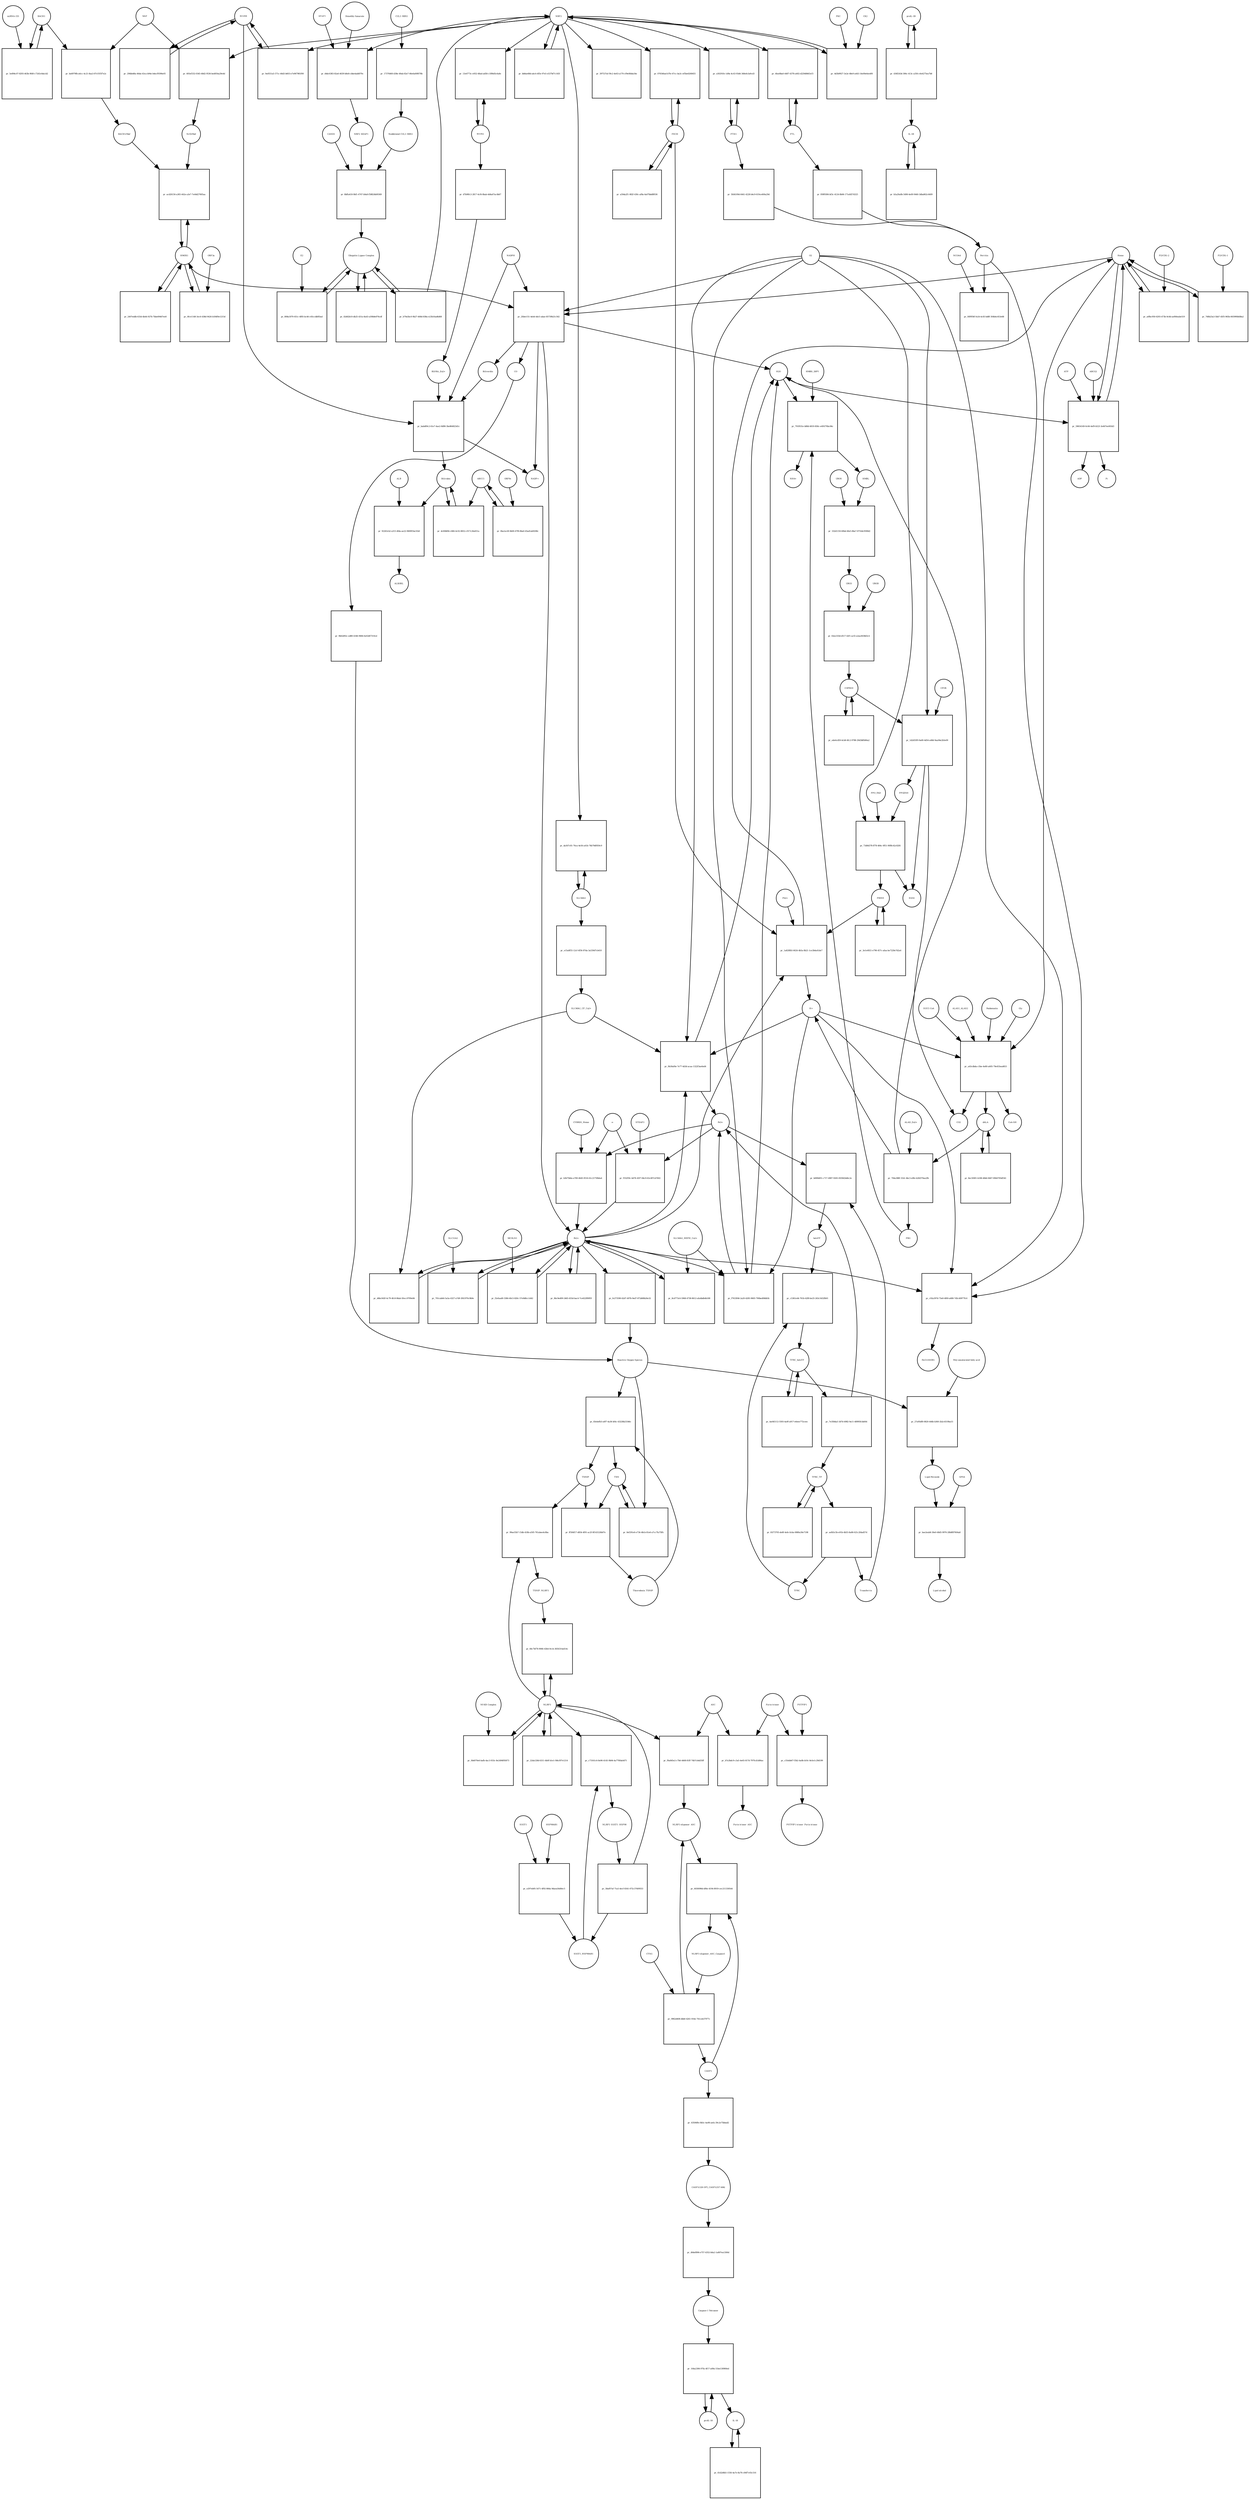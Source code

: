 strict digraph  {
Heme [annotation="urn_miriam_obo.chebi_CHEBI%3A30413", bipartite=0, cls="simple chemical", fontsize=4, label=Heme, shape=circle];
"pr_2fdee151-4eb4-4dc5-abae-85739b21c562" [annotation="", bipartite=1, cls=process, fontsize=4, label="pr_2fdee151-4eb4-4dc5-abae-85739b21c562", shape=square];
Biliverdin [annotation="urn_miriam_obo.chebi_CHEBI%3A17033", bipartite=0, cls="simple chemical", fontsize=4, label=Biliverdin, shape=circle];
HMOX1 [annotation="", bipartite=0, cls=macromolecule, fontsize=4, label=HMOX1, shape=circle];
O2 [annotation="urn_miriam_obo.chebi_CHEBI%3A15379", bipartite=0, cls="simple chemical", fontsize=4, label=O2, shape=circle];
NADPH [annotation="urn_miriam_obo.chebi_CHEBI%3A16474", bipartite=0, cls="simple chemical", fontsize=4, label=NADPH, shape=circle];
H2O [annotation="urn_miriam_obo.chebi_CHEBI%3A15377", bipartite=0, cls="simple chemical", fontsize=4, label=H2O, shape=circle];
"Fe2+" [annotation="urn_miriam_obo.chebi_CHEBI%3A29033", bipartite=0, cls="simple chemical", fontsize=4, label="Fe2+", shape=circle];
"NADP+" [annotation="urn_miriam_obo.chebi_CHEBI%3A18009", bipartite=0, cls="simple chemical", fontsize=4, label="NADP+", shape=circle];
CO [annotation="urn_miriam_obo.chebi_CHEBI%3A17245", bipartite=0, cls="simple chemical", fontsize=4, label=CO, shape=circle];
"pr_a0fbc950-6293-473b-9c8d-aef66eabe519" [annotation="", bipartite=1, cls=process, fontsize=4, label="pr_a0fbc950-6293-473b-9c8d-aef66eabe519", shape=square];
"FLVCR1-2" [annotation=urn_miriam_uniprot_Q9Y5Y0, bipartite=0, cls=macromolecule, fontsize=4, label="FLVCR1-2", shape=circle];
"pr_babd09c2-61e7-4ae2-8d98-3be864823d1c" [annotation="", bipartite=1, cls=process, fontsize=4, label="pr_babd09c2-61e7-4ae2-8d98-3be864823d1c", shape=square];
Bilirubin [annotation="urn_miriam_obo.chebi_CHEBI%3A16990", bipartite=0, cls="simple chemical", fontsize=4, label=Bilirubin, shape=circle];
BLVRB [annotation=urn_miriam_uniprot_P30043, bipartite=0, cls=macromolecule, fontsize=4, label=BLVRB, shape=circle];
"BLVRA_Zn2+" [annotation="urn_miriam_obo.chebi_CHEBI%3A29805|urn_miriam_uniprot_P53004", bipartite=0, cls=complex, fontsize=4, label="BLVRA_Zn2+", shape=circle];
"pr_dc60bf66-c666-4c02-8652-c917c26e651a" [annotation="", bipartite=1, cls=process, fontsize=4, label="pr_dc60bf66-c666-4c02-8652-c917c26e651a", shape=square];
ABCC1 [annotation="", bipartite=0, cls=macromolecule, fontsize=4, label=ABCC1, shape=circle];
"pr_92263cb2-a315-4fda-ae22-9609f1be31b0" [annotation="", bipartite=1, cls=process, fontsize=4, label="pr_92263cb2-a315-4fda-ae22-9609f1be31b0", shape=square];
ALB [annotation=urn_miriam_uniprot_P02768, bipartite=0, cls=macromolecule, fontsize=4, label=ALB, shape=circle];
"ALB/BIL" [annotation="urn_miriam_uniprot_P02768|urn_miriam_obo.chebi_CHEBI%3A16990", bipartite=0, cls=complex, fontsize=4, label="ALB/BIL", shape=circle];
NRF2 [annotation="", bipartite=0, cls=macromolecule, fontsize=4, label=NRF2, shape=circle];
"pr_605ef332-0345-48d2-9536-bed054a29e4d" [annotation="", bipartite=1, cls=process, fontsize=4, label="pr_605ef332-0345-48d2-9536-bed054a29e4d", shape=square];
MAF [annotation=urn_miriam_uniprot_O75444, bipartite=0, cls=macromolecule, fontsize=4, label=MAF, shape=circle];
"Nrf2/Maf" [annotation="", bipartite=0, cls=complex, fontsize=4, label="Nrf2/Maf", shape=circle];
"pr_ba6979fb-a6cc-4c21-8aa3-87cf1f5f7e2c" [annotation="", bipartite=1, cls=process, fontsize=4, label="pr_ba6979fb-a6cc-4c21-8aa3-87cf1f5f7e2c", shape=square];
BACH1 [annotation=urn_miriam_uniprot_O14867, bipartite=0, cls=macromolecule, fontsize=4, label=BACH1, shape=circle];
"BACH1/Maf" [annotation="", bipartite=0, cls=complex, fontsize=4, label="BACH1/Maf", shape=circle];
"pr_5e894c07-8293-463b-9fd0-c7243c6da1d2" [annotation="", bipartite=1, cls=process, fontsize=4, label="pr_5e894c07-8293-463b-9fd0-c7243c6da1d2", shape=square];
"miRNA-155" [annotation=urn_miriam_ncbigene_406947, bipartite=0, cls="nucleic acid feature", fontsize=4, label="miRNA-155", shape=circle];
"pr_acd26156-a365-442e-a3e7-7e44d27605aa" [annotation="", bipartite=1, cls=process, fontsize=4, label="pr_acd26156-a365-442e-a3e7-7e44d27605aa", shape=square];
PRIN9 [annotation="urn_miriam_obo.chebi_CHEBI%3A15430", bipartite=0, cls="simple chemical", fontsize=4, label=PRIN9, shape=circle];
"pr_1a828fb5-6624-4b5a-8b21-1ce3b4a41de7" [annotation="", bipartite=1, cls=process, fontsize=4, label="pr_1a828fb5-6624-4b5a-8b21-1ce3b4a41de7", shape=square];
FECH [annotation=urn_miriam_uniprot_P22830, bipartite=0, cls=macromolecule, fontsize=4, label=FECH, shape=circle];
"Pb2+" [annotation="urn_miriam_obo.chebi_CHEBI%3A27889", bipartite=0, cls="simple chemical", fontsize=4, label="Pb2+", shape=circle];
"H+" [annotation="urn_miriam_obo.chebi_CHEBI%3A15378", bipartite=0, cls="simple chemical", fontsize=4, label="H+", shape=circle];
"SUCC-CoA" [annotation="urn_miriam_obo.chebi_CHEBI%3A57292", bipartite=0, cls="simple chemical", fontsize=4, label="SUCC-CoA", shape=circle];
"pr_a43cdbda-c5be-4e80-a605-79e455ead653" [annotation="", bipartite=1, cls=process, fontsize=4, label="pr_a43cdbda-c5be-4e80-a605-79e455ead653", shape=square];
dALA [annotation="urn_miriam_obo.chebi_CHEBI%3A356416", bipartite=0, cls="simple chemical", fontsize=4, label=dALA, shape=circle];
ALAS1_ALAS2 [annotation="urn_miriam_uniprot_P13196|urn_miriam_uniprot_P22557", bipartite=0, cls=complex, fontsize=4, label=ALAS1_ALAS2, shape=circle];
Panhematin [annotation="urn_miriam_obo.chebi_CHEBI%3A50385", bipartite=0, cls="simple chemical", fontsize=4, label=Panhematin, shape=circle];
Gly [annotation="urn_miriam_obo.chebi_CHEBI%3A57305", bipartite=0, cls="simple chemical", fontsize=4, label=Gly, shape=circle];
"CoA-SH" [annotation="urn_miriam_obo.chebi_CHEBI%3A15346", bipartite=0, cls="simple chemical", fontsize=4, label="CoA-SH", shape=circle];
CO2 [annotation="urn_miriam_obo.chebi_CHEBI%3A16526", bipartite=0, cls="simple chemical", fontsize=4, label=CO2, shape=circle];
"pr_d4dc6383-82a6-4639-b8e8-cbbe4add070c" [annotation="", bipartite=1, cls=process, fontsize=4, label="pr_d4dc6383-82a6-4639-b8e8-cbbe4add070c", shape=square];
KEAP1 [annotation=urn_miriam_uniprot_Q14145, bipartite=0, cls=macromolecule, fontsize=4, label=KEAP1, shape=circle];
NRF2_KEAP1 [annotation="urn_miriam_uniprot_Q14145|urn_miriam_uniprot_Q16236", bipartite=0, cls=complex, fontsize=4, label=NRF2_KEAP1, shape=circle];
"Dimethly fumarate" [annotation="urn_miriam_obo.chebi_CHEBI%3A76004", bipartite=0, cls="simple chemical", fontsize=4, label="Dimethly fumarate", shape=circle];
"Ubiquitin Ligase Complex" [annotation="urn_miriam_uniprot_Q14145|urn_miriam_uniprot_Q15843|urn_miriam_uniprot_Q13618|urn_miriam_uniprot_P62877|urn_miriam_uniprot_Q16236|urn_miriam_uniprot_P0CG48|urn_miriam_pubmed_19940261|urn_miriam_interpro_IPR000608", bipartite=0, cls=complex, fontsize=4, label="Ubiquitin Ligase Complex", shape=circle];
"pr_02d62b10-db25-431a-8a43-a59b8e876cdf" [annotation="", bipartite=1, cls=process, fontsize=4, label="pr_02d62b10-db25-431a-8a43-a59b8e876cdf", shape=square];
"pr_704a388f-31b1-4bc3-a9fe-b2fd370aa2fb" [annotation="", bipartite=1, cls=process, fontsize=4, label="pr_704a388f-31b1-4bc3-a9fe-b2fd370aa2fb", shape=square];
PBG [annotation="urn_miriam_obo.chebi_CHEBI%3A58126", bipartite=0, cls="simple chemical", fontsize=4, label=PBG, shape=circle];
"ALAD_Zn2+" [annotation="urn_miriam_uniprot_P13716|urn_miriam_obo.chebi_CHEBI%3A29105", bipartite=0, cls=complex, fontsize=4, label="ALAD_Zn2+", shape=circle];
"pr_791f031e-b88d-4819-858c-e491f76bc84c" [annotation="", bipartite=1, cls=process, fontsize=4, label="pr_791f031e-b88d-4819-858c-e491f76bc84c", shape=square];
HMBL [annotation="urn_miriam_obo.chebi_CHEBI%3A57845", bipartite=0, cls="simple chemical", fontsize=4, label=HMBL, shape=circle];
HMBS_DIPY [annotation="urn_miriam_obo.chebi_CHEBI%3A36319|urn_miriam_uniprot_P08397", bipartite=0, cls=complex, fontsize=4, label=HMBS_DIPY, shape=circle];
"NH4+" [annotation="urn_miriam_obo.chebi_CHEBI%3A28938", bipartite=0, cls="simple chemical", fontsize=4, label="NH4+", shape=circle];
"pr_332d1150-60bd-40e5-8ba7-8716dc95f8d2" [annotation="", bipartite=1, cls=process, fontsize=4, label="pr_332d1150-60bd-40e5-8ba7-8716dc95f8d2", shape=square];
URO3 [annotation="urn_miriam_obo.chebi_CHEBI%3A15437", bipartite=0, cls="simple chemical", fontsize=4, label=URO3, shape=circle];
UROS [annotation=urn_miriam_uniprot_P10746, bipartite=0, cls=macromolecule, fontsize=4, label=UROS, shape=circle];
"pr_02ee333d-d517-42f1-acf2-a2aa3638d3c4" [annotation="", bipartite=1, cls=process, fontsize=4, label="pr_02ee333d-d517-42f1-acf2-a2aa3638d3c4", shape=square];
COPRO3 [annotation="urn_miriam_obo.chebi_CHEBI%3A15439", bipartite=0, cls="simple chemical", fontsize=4, label=COPRO3, shape=circle];
UROD [annotation=urn_miriam_uniprot_P06132, bipartite=0, cls=macromolecule, fontsize=4, label=UROD, shape=circle];
"pr_1d2d55f9-9a69-4d54-a48d-9aa94e2b5e09" [annotation="", bipartite=1, cls=process, fontsize=4, label="pr_1d2d55f9-9a69-4d54-a48d-9aa94e2b5e09", shape=square];
PPGEN9 [annotation="urn_miriam_obo.chebi_CHEBI%3A15435", bipartite=0, cls="simple chemical", fontsize=4, label=PPGEN9, shape=circle];
CPOX [annotation=urn_miriam_uniprot_P36551, bipartite=0, cls=macromolecule, fontsize=4, label=CPOX, shape=circle];
H2O2 [annotation="urn_miriam_obo.chebi_CHEBI%3A16240", bipartite=0, cls="simple chemical", fontsize=4, label=H2O2, shape=circle];
"pr_73d9d378-ff78-484c-9f51-90f8c42c8281" [annotation="", bipartite=1, cls=process, fontsize=4, label="pr_73d9d378-ff78-484c-9f51-90f8c42c8281", shape=square];
PPO_FAD [annotation="urn_miriam_obo.chebi_CHEBI%3A16238|urn_miriam_uniprot_P50336", bipartite=0, cls=complex, fontsize=4, label=PPO_FAD, shape=circle];
"pr_bb8ae68d-abc4-4f5e-97e5-e537bf7c145f" [annotation="", bipartite=1, cls=process, fontsize=4, label="pr_bb8ae68d-abc4-4f5e-97e5-e537bf7c145f", shape=square];
"pr_8ec5f491-b188-46b6-8467-8944705df341" [annotation="", bipartite=1, cls="uncertain process", fontsize=4, label="pr_8ec5f491-b188-46b6-8467-8944705df341", shape=square];
"pr_ede4cd59-4cb8-4fc2-9788-29d3bffd66a2" [annotation="", bipartite=1, cls="uncertain process", fontsize=4, label="pr_ede4cd59-4cb8-4fc2-9788-29d3bffd66a2", shape=square];
"pr_3e1e4921-e796-457c-afaa-be7228e7d2a4" [annotation="", bipartite=1, cls="uncertain process", fontsize=4, label="pr_3e1e4921-e796-457c-afaa-be7228e7d2a4", shape=square];
"Poly-unsaturated fatty acid" [annotation="urn_miriam_obo.chebi_CHEBI%3A26208", bipartite=0, cls="simple chemical", fontsize=4, label="Poly-unsaturated fatty acid", shape=circle];
"pr_27a95df8-0820-446b-b360-2b2c4519ba15" [annotation="", bipartite=1, cls=process, fontsize=4, label="pr_27a95df8-0820-446b-b360-2b2c4519ba15", shape=square];
"Lipid Peroxide" [annotation="urn_miriam_obo.chebi_CHEBI%3A61051", bipartite=0, cls="simple chemical", fontsize=4, label="Lipid Peroxide", shape=circle];
"Reactive Oxygen Species" [annotation="urn_miriam_obo.chebi_CHEBI%3A26523", bipartite=0, cls="simple chemical", fontsize=4, label="Reactive Oxygen Species", shape=circle];
"pr_c92a397d-73e8-4f69-a680-7d5c40977fc6" [annotation="", bipartite=1, cls=process, fontsize=4, label="pr_c92a397d-73e8-4f69-a680-7d5c40977fc6", shape=square];
"Fe(3+)O(OH)" [annotation="urn_miriam_obo.chebi_CHEBI%3A78619", bipartite=0, cls="simple chemical", fontsize=4, label="Fe(3+)O(OH)", shape=circle];
Ferritin [annotation=urn_miriam_uniprot_P02794, bipartite=0, cls=complex, fontsize=4, label=Ferritin, shape=circle];
"pr_d6bc043f-4c79-4fc8-86ab-5fecc9709e84" [annotation="", bipartite=1, cls=process, fontsize=4, label="pr_d6bc043f-4c79-4fc8-86ab-5fecc9709e84", shape=square];
"SLC40A1_CP_Cu2+" [annotation="urn_miriam_uniprot_P00450|urn_miriam_uniprot_Q9NP59|urn_miriam_obo.chebi_CHEBI%3A29036", bipartite=0, cls=complex, fontsize=4, label="SLC40A1_CP_Cu2+", shape=circle];
"pr_9b30af6e-7e77-4d3d-acaa-1322f3ae6ed4" [annotation="", bipartite=1, cls=process, fontsize=4, label="pr_9b30af6e-7e77-4d3d-acaa-1322f3ae6ed4", shape=square];
"Fe3+" [annotation="urn_miriam_obo.chebi_CHEBI%3A29034", bipartite=0, cls="simple chemical", fontsize=4, label="Fe3+", shape=circle];
SLC40A1 [annotation=urn_miriam_ncbigene_30061, bipartite=0, cls="nucleic acid feature", fontsize=4, label=SLC40A1, shape=circle];
"pr_da567c81-76ca-4e56-a41b-74b79df059c9" [annotation="", bipartite=1, cls=process, fontsize=4, label="pr_da567c81-76ca-4e56-a41b-74b79df059c9", shape=square];
FTH1 [annotation=urn_miriam_ncbigene_2495, bipartite=0, cls="nucleic acid feature", fontsize=4, label=FTH1, shape=circle];
"pr_a50291fe-1d9a-4c43-93d4-348efe3a9cd3" [annotation="", bipartite=1, cls=process, fontsize=4, label="pr_a50291fe-1d9a-4c43-93d4-348efe3a9cd3", shape=square];
FTL [annotation=urn_miriam_ncbigene_2512, bipartite=0, cls="nucleic acid feature", fontsize=4, label=FTL, shape=circle];
"pr_4fae8ba0-4487-4378-a402-d229d8463cf3" [annotation="", bipartite=1, cls=process, fontsize=4, label="pr_4fae8ba0-4487-4378-a402-d229d8463cf3", shape=square];
"pr_5fd4109d-6441-4228-b4c9-619ce400a29d" [annotation="", bipartite=1, cls=process, fontsize=4, label="pr_5fd4109d-6441-4228-b4c9-619ce400a29d", shape=square];
"pr_f09f9306-bf3c-4124-8b06-171efd57d325" [annotation="", bipartite=1, cls=process, fontsize=4, label="pr_f09f9306-bf3c-4124-8b06-171efd57d325", shape=square];
"pr_076546ad-b7fe-47cc-ba3c-ef5be6268455" [annotation="", bipartite=1, cls=process, fontsize=4, label="pr_076546ad-b7fe-47cc-ba3c-ef5be6268455", shape=square];
"pr_a59da2f1-082f-430c-af8a-6a07bbd8f036" [annotation="", bipartite=1, cls=process, fontsize=4, label="pr_a59da2f1-082f-430c-af8a-6a07bbd8f036", shape=square];
"pr_2407eddb-633d-4b44-927b-7bbe09467ee8" [annotation="", bipartite=1, cls=process, fontsize=4, label="pr_2407eddb-633d-4b44-927b-7bbe09467ee8", shape=square];
BLVRA [annotation=urn_miriam_ncbigene_644, bipartite=0, cls="nucleic acid feature", fontsize=4, label=BLVRA, shape=circle];
"pr_13e4773c-e932-48ad-ad58-c1f86d5c6a8c" [annotation="", bipartite=1, cls=process, fontsize=4, label="pr_13e4773c-e932-48ad-ad58-c1f86d5c6a8c", shape=square];
"pr_9a0551a5-571c-46d3-b603-e7e967981f00" [annotation="", bipartite=1, cls=process, fontsize=4, label="pr_9a0551a5-571c-46d3-b603-e7e967981f00", shape=square];
"pr_294bb48a-46da-43ca-b94e-b4ecf9396e05" [annotation="", bipartite=1, cls=process, fontsize=4, label="pr_294bb48a-46da-43ca-b94e-b4ecf9396e05", shape=square];
"pr_d7b90fc3-2817-4cf4-8bab-4d4a67ac4b67" [annotation="", bipartite=1, cls=process, fontsize=4, label="pr_d7b90fc3-2817-4cf4-8bab-4d4a67ac4b67", shape=square];
"pr_e15a8f55-12cf-4f56-87da-3a539d7cb410" [annotation="", bipartite=1, cls=process, fontsize=4, label="pr_e15a8f55-12cf-4f56-87da-3a539d7cb410", shape=square];
"pr_f4f9f56f-fe24-4c83-bd8f-304b4c653e68" [annotation="", bipartite=1, cls=process, fontsize=4, label="pr_f4f9f56f-fe24-4c83-bd8f-304b4c653e68", shape=square];
NCOA4 [annotation=urn_miriam_uniprot_Q13772, bipartite=0, cls=macromolecule, fontsize=4, label=NCOA4, shape=circle];
"pr_b3b75b6a-a769-40d5-9516-61c2175fb6a4" [annotation="", bipartite=1, cls=process, fontsize=4, label="pr_b3b75b6a-a769-40d5-9516-61c2175fb6a4", shape=square];
CYBRD1_Heme [annotation="urn_miriam_uniprot_Q53TN4|urn_miriam_obo.chebi_CHEBI%3A30413", bipartite=0, cls=complex, fontsize=4, label=CYBRD1_Heme, shape=circle];
"e-" [annotation="urn_miriam_obo.chebi_CHEBI%3A10545", bipartite=0, cls="simple chemical", fontsize=4, label="e-", shape=circle];
"pr_701cab64-5a5a-4327-a7d9-3f41970c9b9e" [annotation="", bipartite=1, cls=process, fontsize=4, label="pr_701cab64-5a5a-4327-a7d9-3f41970c9b9e", shape=square];
SLC11A2 [annotation=urn_miriam_uniprot_P49281, bipartite=0, cls=macromolecule, fontsize=4, label=SLC11A2, shape=circle];
"pr_bae2eab8-30e0-48d5-9976-28b8f87604a8" [annotation="", bipartite=1, cls=process, fontsize=4, label="pr_bae2eab8-30e0-48d5-9976-28b8f87604a8", shape=square];
"Lipid alcohol" [annotation="urn_miriam_obo.chebi_CHEBI%3A24026", bipartite=0, cls="simple chemical", fontsize=4, label="Lipid alcohol", shape=circle];
GPX4 [annotation=urn_miriam_uniprot_P36969, bipartite=0, cls=macromolecule, fontsize=4, label=GPX4, shape=circle];
"pr_0fce1148-3ec6-438d-9426-b184f0e1215d" [annotation="", bipartite=1, cls=process, fontsize=4, label="pr_0fce1148-3ec6-438d-9426-b184f0e1215d", shape=square];
ORF3a [annotation="urn_miriam_uniprot_P0DTC3|urn_miriam_taxonomy_2697049", bipartite=0, cls=macromolecule, fontsize=4, label=ORF3a, shape=circle];
"pr_fe273590-62d7-497b-9ed7-872d68b26e32" [annotation="", bipartite=1, cls=process, fontsize=4, label="pr_fe273590-62d7-497b-9ed7-872d68b26e32", shape=square];
"pr_0ba1ec6f-6b00-47f8-8ba0-45ad1ab9208c" [annotation="", bipartite=1, cls=process, fontsize=4, label="pr_0ba1ec6f-6b00-47f8-8ba0-45ad1ab9208c", shape=square];
ORF9c [annotation=urn_miriam_taxonomy_2697049, bipartite=0, cls=macromolecule, fontsize=4, label=ORF9c, shape=circle];
CUL3_RBX1 [annotation="urn_miriam_uniprot_Q13618|urn_miriam_uniprot_P62877", bipartite=0, cls=complex, fontsize=4, label=CUL3_RBX1, shape=circle];
"pr_17376460-d38e-49ab-82e7-66e6a00f678b" [annotation="", bipartite=1, cls=process, fontsize=4, label="pr_17376460-d38e-49ab-82e7-66e6a00f678b", shape=square];
"Neddylated CUL3_RBX1" [annotation="urn_miriam_uniprot_Q15843|urn_miriam_uniprot_Q13618|urn_miriam_uniprot_P62877", bipartite=0, cls=complex, fontsize=4, label="Neddylated CUL3_RBX1", shape=circle];
"pr_397537af-f9c2-4e63-a170-cf9e0fdda54e" [annotation="", bipartite=1, cls=process, fontsize=4, label="pr_397537af-f9c2-4e63-a170-cf9e0fdda54e", shape=square];
"pr_8bffa418-9bf1-4747-b9a8-f58824b09369" [annotation="", bipartite=1, cls=process, fontsize=4, label="pr_8bffa418-9bf1-4747-b9a8-f58824b09369", shape=square];
CAND1 [annotation=urn_miriam_uniprot_Q86VP6, bipartite=0, cls=macromolecule, fontsize=4, label=CAND1, shape=circle];
E2 [annotation=urn_miriam_interpro_IPR000608, bipartite=0, cls=macromolecule, fontsize=4, label=E2, shape=circle];
"pr_808a1870-651c-4f85-bc46-c65ccdbf83ad" [annotation="", bipartite=1, cls=process, fontsize=4, label="pr_808a1870-651c-4f85-bc46-c65ccdbf83ad", shape=square];
"pr_4d3b9927-3e2e-48e9-a443-14e00e6ee4f6" [annotation="", bipartite=1, cls=process, fontsize=4, label="pr_4d3b9927-3e2e-48e9-a443-14e00e6ee4f6", shape=square];
PKC [annotation="urn_miriam_pubmed_12198130|urn_miriam_interpro_IPR012233", bipartite=0, cls=macromolecule, fontsize=4, label=PKC, shape=circle];
CK2 [annotation="", bipartite=0, cls=macromolecule, fontsize=4, label=CK2, shape=circle];
"pr_748b23a3-5bb7-45f5-965b-065990bfd8a2" [annotation="", bipartite=1, cls=process, fontsize=4, label="pr_748b23a3-5bb7-45f5-965b-065990bfd8a2", shape=square];
"FLVCR1-1" [annotation=urn_miriam_uniprot_Q9Y5Y0, bipartite=0, cls=macromolecule, fontsize=4, label="FLVCR1-1", shape=circle];
"pr_59654149-0c66-4ef9-b523-3e467ee003d3" [annotation="", bipartite=1, cls=process, fontsize=4, label="pr_59654149-0c66-4ef9-b523-3e467ee003d3", shape=square];
ABCG2 [annotation=urn_miriam_uniprot_Q9UNQ0, bipartite=0, cls="macromolecule multimer", fontsize=4, label=ABCG2, shape=circle];
ATP [annotation="urn_miriam_obo.chebi_CHEBI%3A30616", bipartite=0, cls="simple chemical", fontsize=4, label=ATP, shape=circle];
Pi [annotation="urn_miriam_obo.chebi_CHEBI%3A18367", bipartite=0, cls="simple chemical", fontsize=4, label=Pi, shape=circle];
ADP [annotation="urn_miriam_obo.chebi_CHEBI%3A456216", bipartite=0, cls="simple chemical", fontsize=4, label=ADP, shape=circle];
"pr_8cd773c6-5968-4738-8612-afa4bdb4b188" [annotation="", bipartite=1, cls=process, fontsize=4, label="pr_8cd773c6-5968-4738-8612-afa4bdb4b188", shape=square];
"SLC40A1_HEPH_Cu2+" [annotation="urn_miriam_uniprot_Q9BQS7|urn_miriam_uniprot_Q9NP59|urn_miriam_obo.chebi_CHEBI%3A28694", bipartite=0, cls=complex, fontsize=4, label="SLC40A1_HEPH_Cu2+", shape=circle];
"pr_f7633f46-2a20-4285-9605-790bed08db5b" [annotation="", bipartite=1, cls=process, fontsize=4, label="pr_f7633f46-2a20-4285-9605-790bed08db5b", shape=square];
"pr_b690bf01-c717-4987-9265-f45942b46c2e" [annotation="", bipartite=1, cls=process, fontsize=4, label="pr_b690bf01-c717-4987-9265-f45942b46c2e", shape=square];
Transferrin [annotation=urn_miriam_uniprot_P02787, bipartite=0, cls=macromolecule, fontsize=4, label=Transferrin, shape=circle];
holoTF [annotation="urn_miriam_uniprot_P02787|urn_miriam_obo.chebi_CHEBI%3A29034", bipartite=0, cls=complex, fontsize=4, label=holoTF, shape=circle];
TFRC [annotation=urn_miriam_uniprot_P02786, bipartite=0, cls="macromolecule multimer", fontsize=4, label=TFRC, shape=circle];
"pr_c5361e44-761b-42f8-be25-263c5432fb01" [annotation="", bipartite=1, cls=process, fontsize=4, label="pr_c5361e44-761b-42f8-be25-263c5432fb01", shape=square];
TFRC_holoTF [annotation="urn_miriam_uniprot_P02787|urn_miriam_obo.chebi_CHEBI%3A29034|urn_miriam_uniprot_P02786", bipartite=0, cls=complex, fontsize=4, label=TFRC_holoTF, shape=circle];
"pr_4a045112-5593-4a9f-a917-e6eee772ceec" [annotation="", bipartite=1, cls=process, fontsize=4, label="pr_4a045112-5593-4a9f-a917-e6eee772ceec", shape=square];
"pr_7e358da3-3d7d-4982-9a11-48995fcbbf44" [annotation="", bipartite=1, cls=process, fontsize=4, label="pr_7e358da3-3d7d-4982-9a11-48995fcbbf44", shape=square];
TFRC_TF [annotation="urn_miriam_uniprot_P02787|urn_miriam_uniprot_P02786", bipartite=0, cls=complex, fontsize=4, label=TFRC_TF, shape=circle];
"pr_f552f5fc-b676-45f7-84c9-63c497cb7602" [annotation="", bipartite=1, cls=process, fontsize=4, label="pr_f552f5fc-b676-45f7-84c9-63c497cb7602", shape=square];
STEAP3 [annotation=urn_miriam_uniprot_Q658P3, bipartite=0, cls=macromolecule, fontsize=4, label=STEAP3, shape=circle];
"pr_f2efaad0-3384-40c5-820c-57e9d8cc1d42" [annotation="", bipartite=1, cls=process, fontsize=4, label="pr_f2efaad0-3384-40c5-820c-57e9d8cc1d42", shape=square];
MCOLN1 [annotation=urn_miriam_uniprot_Q9GZU1, bipartite=0, cls=macromolecule, fontsize=4, label=MCOLN1, shape=circle];
"pr_8bc9ed09-2465-455d-bac4-7ce622f89f5f" [annotation="", bipartite=1, cls=process, fontsize=4, label="pr_8bc9ed09-2465-455d-bac4-7ce622f89f5f", shape=square];
"pr_81f73705-de8f-4efe-b1da-0880a30e7198" [annotation="", bipartite=1, cls=process, fontsize=4, label="pr_81f73705-de8f-4efe-b1da-0880a30e7198", shape=square];
"pr_aefb5c5b-e91b-4b55-8a86-621c2fdad57d" [annotation="", bipartite=1, cls=process, fontsize=4, label="pr_aefb5c5b-e91b-4b55-8a86-621c2fdad57d", shape=square];
"pr_b79a5bc0-9b27-468d-838a-e23b16ad6d68" [annotation="", bipartite=1, cls=process, fontsize=4, label="pr_b79a5bc0-9b27-468d-838a-e23b16ad6d68", shape=square];
Thioredoxin_TXNIP [annotation="urn_miriam_uniprot_P10599|urn_miriam_uniprot_Q9H3M7", bipartite=0, cls=complex, fontsize=4, label=Thioredoxin_TXNIP, shape=circle];
"pr_83ebefb3-a0f7-4a36-bf4c-43228b23346c" [annotation="", bipartite=1, cls=process, fontsize=4, label="pr_83ebefb3-a0f7-4a36-bf4c-43228b23346c", shape=square];
TXNIP [annotation=urn_miriam_uniprot_Q9H3M7, bipartite=0, cls=macromolecule, fontsize=4, label=TXNIP, shape=circle];
TXN [annotation=urn_miriam_uniprot_P10599, bipartite=0, cls=macromolecule, fontsize=4, label=TXN, shape=circle];
NLRP3 [annotation=urn_miriam_uniprot_Q96P20, bipartite=0, cls=macromolecule, fontsize=4, label=NLRP3, shape=circle];
"pr_0b4070e6-bafb-4ac3-933c-8e2494f05873" [annotation="", bipartite=1, cls=process, fontsize=4, label="pr_0b4070e6-bafb-4ac3-933c-8e2494f05873", shape=square];
"Nf-KB Complex" [annotation="urn_miriam_uniprot_P19838|urn_miriam_uniprot_Q04206|urn_miriam_uniprot_Q00653", bipartite=0, cls=complex, fontsize=4, label="Nf-KB Complex", shape=circle];
"pr_22da128d-6311-4b0f-b1e1-f46cf07e1214" [annotation="", bipartite=1, cls=process, fontsize=4, label="pr_22da128d-6311-4b0f-b1e1-f46cf07e1214", shape=square];
"pr_8ef291e6-e734-48cb-81e6-a7cc7fa75ffc" [annotation="", bipartite=1, cls=process, fontsize=4, label="pr_8ef291e6-e734-48cb-81e6-a7cc7fa75ffc", shape=square];
"pr_ff584f17-d854-4f91-ac2f-8f143126b07e" [annotation="", bipartite=1, cls=process, fontsize=4, label="pr_ff584f17-d854-4f91-ac2f-8f143126b07e", shape=square];
HSP90AB1 [annotation=urn_miriam_uniprot_P08238, bipartite=0, cls=macromolecule, fontsize=4, label=HSP90AB1, shape=circle];
"pr_e297eb95-5471-4f92-866a-9daea56d0ec5" [annotation="", bipartite=1, cls=process, fontsize=4, label="pr_e297eb95-5471-4f92-866a-9daea56d0ec5", shape=square];
SUGT1 [annotation=urn_miriam_uniprot_Q9Y2Z0, bipartite=0, cls=macromolecule, fontsize=4, label=SUGT1, shape=circle];
SUGT1_HSP90AB1 [annotation="urn_miriam_uniprot_P08238|urn_miriam_uniprot_Q9Y2Z0", bipartite=0, cls=complex, fontsize=4, label=SUGT1_HSP90AB1, shape=circle];
"pr_c73161c6-8e96-4145-9b94-4a770fda0d71" [annotation="", bipartite=1, cls=process, fontsize=4, label="pr_c73161c6-8e96-4145-9b94-4a770fda0d71", shape=square];
NLRP3_SUGT1_HSP90 [annotation="urn_miriam_uniprot_P08238|urn_miriam_uniprot_Q96P20|urn_miriam_uniprot_Q9Y2Z0", bipartite=0, cls=complex, fontsize=4, label=NLRP3_SUGT1_HSP90, shape=circle];
"pr_99ae55b7-15db-418b-a505-761abee4c8ba" [annotation="", bipartite=1, cls=process, fontsize=4, label="pr_99ae55b7-15db-418b-a505-761abee4c8ba", shape=square];
TXNIP_NLRP3 [annotation="urn_miriam_uniprot_Q9H3M7|urn_miriam_uniprot_Q96P20", bipartite=0, cls=complex, fontsize=4, label=TXNIP_NLRP3, shape=circle];
"pr_f9a845e2-c7b6-4468-81ff-74b7cb4d35ff" [annotation="", bipartite=1, cls=process, fontsize=4, label="pr_f9a845e2-c7b6-4468-81ff-74b7cb4d35ff", shape=square];
ASC [annotation=urn_miriam_uniprot_Q9ULZ3, bipartite=0, cls=macromolecule, fontsize=4, label=ASC, shape=circle];
"NLRP3 oligomer_ASC" [annotation="urn_miriam_uniprot_Q9ULZ3|urn_miriam_obo.chebi_CHEBI%3A36080", bipartite=0, cls=complex, fontsize=4, label="NLRP3 oligomer_ASC", shape=circle];
"pr_6030096d-df6e-4194-8919-cec211330544" [annotation="", bipartite=1, cls=process, fontsize=4, label="pr_6030096d-df6e-4194-8919-cec211330544", shape=square];
CASP1 [annotation=urn_miriam_uniprot_P29466, bipartite=0, cls=macromolecule, fontsize=4, label=CASP1, shape=circle];
"NLRP3 oligomer_ASC_Caspase1" [annotation="urn_miriam_uniprot_P29466|urn_miriam_uniprot_Q9ULZ3", bipartite=0, cls=complex, fontsize=4, label="NLRP3 oligomer_ASC_Caspase1", shape=circle];
"pr_b7a3bdc9-c3a5-4e65-817d-797fcd1d06ac" [annotation="", bipartite=1, cls=process, fontsize=4, label="pr_b7a3bdc9-c3a5-4e65-817d-797fcd1d06ac", shape=square];
"Pyrin trimer" [annotation=urn_miriam_uniprot_O15553, bipartite=0, cls=complex, fontsize=4, label="Pyrin trimer", shape=circle];
"Pyrin trimer_ASC" [annotation="urn_miriam_uniprot_O15553|urn_miriam_uniprot_Q9ULZ3", bipartite=0, cls=complex, fontsize=4, label="Pyrin trimer_ASC", shape=circle];
"pr_c55ebb67-f3b2-4a0b-b10c-8e5e1c29d199" [annotation="", bipartite=1, cls=process, fontsize=4, label="pr_c55ebb67-f3b2-4a0b-b10c-8e5e1c29d199", shape=square];
PSTPIP1 [annotation=urn_miriam_uniprot_O43586, bipartite=0, cls="macromolecule multimer", fontsize=4, label=PSTPIP1, shape=circle];
"PSTPIP1 trimer_Pyrin trimer" [annotation="urn_miriam_uniprot_O15553|urn_miriam_uniprot_O43586", bipartite=0, cls=complex, fontsize=4, label="PSTPIP1 trimer_Pyrin trimer", shape=circle];
"pr_9962d408-dbb0-4261-916e-741ceb37977c" [annotation="", bipartite=1, cls=process, fontsize=4, label="pr_9962d408-dbb0-4261-916e-741ceb37977c", shape=square];
CTSG [annotation=urn_miriam_uniprot_P08311, bipartite=0, cls=macromolecule, fontsize=4, label=CTSG, shape=circle];
"pr_63506ffe-8b5c-4a98-aefa-39c2e75bbad2" [annotation="", bipartite=1, cls=process, fontsize=4, label="pr_63506ffe-8b5c-4a98-aefa-39c2e75bbad2", shape=square];
"CASP1(120-197)_CASP1(317-404)" [annotation=urn_miriam_uniprot_P29466, bipartite=0, cls=complex, fontsize=4, label="CASP1(120-197)_CASP1(317-404)", shape=circle];
"pr_49def896-e757-4352-b0a2-1a807ea1300d" [annotation="", bipartite=1, cls=process, fontsize=4, label="pr_49def896-e757-4352-b0a2-1a807ea1300d", shape=square];
"Caspase-1 Tetramer" [annotation=urn_miriam_uniprot_P29466, bipartite=0, cls="complex multimer", fontsize=4, label="Caspase-1 Tetramer", shape=circle];
"proIL-1B" [annotation=urn_miriam_uniprot_P01584, bipartite=0, cls=macromolecule, fontsize=4, label="proIL-1B", shape=circle];
"pr_436f243d-306c-413c-a356-c6e4275ea7b8" [annotation="", bipartite=1, cls=process, fontsize=4, label="pr_436f243d-306c-413c-a356-c6e4275ea7b8", shape=square];
"IL-1B" [annotation=urn_miriam_uniprot_P01584, bipartite=0, cls=macromolecule, fontsize=4, label="IL-1B", shape=circle];
"pr_b5a20a8b-5498-4e69-9440-3dba862c4409" [annotation="", bipartite=1, cls="omitted process", fontsize=4, label="pr_b5a20a8b-5498-4e69-9440-3dba862c4409", shape=square];
"pr_66c7bf78-9066-43b4-9ccb-3656314a614c" [annotation="", bipartite=1, cls=process, fontsize=4, label="pr_66c7bf78-9066-43b4-9ccb-3656314a614c", shape=square];
"proIL-18" [annotation=urn_miriam_uniprot_Q14116, bipartite=0, cls=macromolecule, fontsize=4, label="proIL-18", shape=circle];
"pr_164a2306-97fa-4f17-a09a-51be130900ed" [annotation="", bipartite=1, cls=process, fontsize=4, label="pr_164a2306-97fa-4f17-a09a-51be130900ed", shape=square];
"IL-18" [annotation=urn_miriam_uniprot_Q14116, bipartite=0, cls=macromolecule, fontsize=4, label="IL-18", shape=circle];
"pr_61d2d4b5-1556-4a7e-8a76-c84f7c65c516" [annotation="", bipartite=1, cls="omitted process", fontsize=4, label="pr_61d2d4b5-1556-4a7e-8a76-c84f7c65c516", shape=square];
"pr_9b62d92c-ed80-4346-9684-6ef2d67310cd" [annotation="", bipartite=1, cls=process, fontsize=4, label="pr_9b62d92c-ed80-4346-9684-6ef2d67310cd", shape=square];
"pr_58af07af-71a5-4ecf-8341-072c37409553" [annotation="", bipartite=1, cls=process, fontsize=4, label="pr_58af07af-71a5-4ecf-8341-072c37409553", shape=square];
Heme -> "pr_2fdee151-4eb4-4dc5-abae-85739b21c562"  [annotation="", interaction_type=consumption];
Heme -> "pr_a0fbc950-6293-473b-9c8d-aef66eabe519"  [annotation="", interaction_type=consumption];
Heme -> "pr_a43cdbda-c5be-4e80-a605-79e455ead653"  [annotation=urn_miriam_pubmed_25446301, interaction_type=inhibition];
Heme -> "pr_748b23a3-5bb7-45f5-965b-065990bfd8a2"  [annotation="", interaction_type=consumption];
Heme -> "pr_59654149-0c66-4ef9-b523-3e467ee003d3"  [annotation="", interaction_type=consumption];
"pr_2fdee151-4eb4-4dc5-abae-85739b21c562" -> Biliverdin  [annotation="", interaction_type=production];
"pr_2fdee151-4eb4-4dc5-abae-85739b21c562" -> H2O  [annotation="", interaction_type=production];
"pr_2fdee151-4eb4-4dc5-abae-85739b21c562" -> "Fe2+"  [annotation="", interaction_type=production];
"pr_2fdee151-4eb4-4dc5-abae-85739b21c562" -> "NADP+"  [annotation="", interaction_type=production];
"pr_2fdee151-4eb4-4dc5-abae-85739b21c562" -> CO  [annotation="", interaction_type=production];
Biliverdin -> "pr_babd09c2-61e7-4ae2-8d98-3be864823d1c"  [annotation="", interaction_type=consumption];
HMOX1 -> "pr_2fdee151-4eb4-4dc5-abae-85739b21c562"  [annotation="", interaction_type=catalysis];
HMOX1 -> "pr_acd26156-a365-442e-a3e7-7e44d27605aa"  [annotation="", interaction_type=consumption];
HMOX1 -> "pr_2407eddb-633d-4b44-927b-7bbe09467ee8"  [annotation="", interaction_type=consumption];
HMOX1 -> "pr_0fce1148-3ec6-438d-9426-b184f0e1215d"  [annotation="", interaction_type=consumption];
O2 -> "pr_2fdee151-4eb4-4dc5-abae-85739b21c562"  [annotation="", interaction_type=consumption];
O2 -> "pr_1d2d55f9-9a69-4d54-a48d-9aa94e2b5e09"  [annotation="", interaction_type=consumption];
O2 -> "pr_73d9d378-ff78-484c-9f51-90f8c42c8281"  [annotation="", interaction_type=consumption];
O2 -> "pr_c92a397d-73e8-4f69-a680-7d5c40977fc6"  [annotation="", interaction_type=consumption];
O2 -> "pr_9b30af6e-7e77-4d3d-acaa-1322f3ae6ed4"  [annotation="", interaction_type=consumption];
O2 -> "pr_f7633f46-2a20-4285-9605-790bed08db5b"  [annotation="", interaction_type=consumption];
NADPH -> "pr_2fdee151-4eb4-4dc5-abae-85739b21c562"  [annotation="", interaction_type=consumption];
NADPH -> "pr_babd09c2-61e7-4ae2-8d98-3be864823d1c"  [annotation="", interaction_type=consumption];
H2O -> "pr_791f031e-b88d-4819-858c-e491f76bc84c"  [annotation="", interaction_type=consumption];
H2O -> "pr_59654149-0c66-4ef9-b523-3e467ee003d3"  [annotation="", interaction_type=consumption];
"Fe2+" -> "pr_1a828fb5-6624-4b5a-8b21-1ce3b4a41de7"  [annotation="", interaction_type=consumption];
"Fe2+" -> "pr_c92a397d-73e8-4f69-a680-7d5c40977fc6"  [annotation="", interaction_type=consumption];
"Fe2+" -> "pr_d6bc043f-4c79-4fc8-86ab-5fecc9709e84"  [annotation="", interaction_type=consumption];
"Fe2+" -> "pr_9b30af6e-7e77-4d3d-acaa-1322f3ae6ed4"  [annotation="", interaction_type=consumption];
"Fe2+" -> "pr_701cab64-5a5a-4327-a7d9-3f41970c9b9e"  [annotation="", interaction_type=consumption];
"Fe2+" -> "pr_fe273590-62d7-497b-9ed7-872d68b26e32"  [annotation="urn_miriam_pubmed_26794443|urn_miriam_pubmed_30692038", interaction_type=catalysis];
"Fe2+" -> "pr_8cd773c6-5968-4738-8612-afa4bdb4b188"  [annotation="", interaction_type=consumption];
"Fe2+" -> "pr_f7633f46-2a20-4285-9605-790bed08db5b"  [annotation="", interaction_type=consumption];
"Fe2+" -> "pr_f2efaad0-3384-40c5-820c-57e9d8cc1d42"  [annotation="", interaction_type=consumption];
"Fe2+" -> "pr_8bc9ed09-2465-455d-bac4-7ce622f89f5f"  [annotation="", interaction_type=consumption];
CO -> "pr_9b62d92c-ed80-4346-9684-6ef2d67310cd"  [annotation="urn_miriam_pubmed_28356568|urn_miriam_pubmed_25770182", interaction_type=inhibition];
"pr_a0fbc950-6293-473b-9c8d-aef66eabe519" -> Heme  [annotation="", interaction_type=production];
"FLVCR1-2" -> "pr_a0fbc950-6293-473b-9c8d-aef66eabe519"  [annotation="", interaction_type=catalysis];
"pr_babd09c2-61e7-4ae2-8d98-3be864823d1c" -> Bilirubin  [annotation="", interaction_type=production];
"pr_babd09c2-61e7-4ae2-8d98-3be864823d1c" -> "NADP+"  [annotation="", interaction_type=production];
Bilirubin -> "pr_dc60bf66-c666-4c02-8652-c917c26e651a"  [annotation="", interaction_type=consumption];
Bilirubin -> "pr_92263cb2-a315-4fda-ae22-9609f1be31b0"  [annotation="", interaction_type=consumption];
BLVRB -> "pr_babd09c2-61e7-4ae2-8d98-3be864823d1c"  [annotation="", interaction_type=catalysis];
BLVRB -> "pr_9a0551a5-571c-46d3-b603-e7e967981f00"  [annotation="", interaction_type=consumption];
BLVRB -> "pr_294bb48a-46da-43ca-b94e-b4ecf9396e05"  [annotation="", interaction_type=consumption];
"BLVRA_Zn2+" -> "pr_babd09c2-61e7-4ae2-8d98-3be864823d1c"  [annotation="", interaction_type=catalysis];
"pr_dc60bf66-c666-4c02-8652-c917c26e651a" -> Bilirubin  [annotation="", interaction_type=production];
ABCC1 -> "pr_dc60bf66-c666-4c02-8652-c917c26e651a"  [annotation="", interaction_type=catalysis];
ABCC1 -> "pr_0ba1ec6f-6b00-47f8-8ba0-45ad1ab9208c"  [annotation="", interaction_type=consumption];
"pr_92263cb2-a315-4fda-ae22-9609f1be31b0" -> "ALB/BIL"  [annotation="", interaction_type=production];
ALB -> "pr_92263cb2-a315-4fda-ae22-9609f1be31b0"  [annotation="", interaction_type=consumption];
NRF2 -> "pr_605ef332-0345-48d2-9536-bed054a29e4d"  [annotation="", interaction_type=consumption];
NRF2 -> "pr_d4dc6383-82a6-4639-b8e8-cbbe4add070c"  [annotation="", interaction_type=consumption];
NRF2 -> "pr_bb8ae68d-abc4-4f5e-97e5-e537bf7c145f"  [annotation="", interaction_type=consumption];
NRF2 -> "pr_da567c81-76ca-4e56-a41b-74b79df059c9"  [annotation=urn_miriam_pubmed_30692038, interaction_type=catalysis];
NRF2 -> "pr_a50291fe-1d9a-4c43-93d4-348efe3a9cd3"  [annotation=urn_miriam_pubmed_30692038, interaction_type=catalysis];
NRF2 -> "pr_4fae8ba0-4487-4378-a402-d229d8463cf3"  [annotation=urn_miriam_pubmed_30692038, interaction_type=catalysis];
NRF2 -> "pr_076546ad-b7fe-47cc-ba3c-ef5be6268455"  [annotation="urn_miriam_pubmed_30692038|urn_miriam_pubmed_23766848", interaction_type=catalysis];
NRF2 -> "pr_13e4773c-e932-48ad-ad58-c1f86d5c6a8c"  [annotation=urn_miriam_pubmed_30692038, interaction_type=catalysis];
NRF2 -> "pr_9a0551a5-571c-46d3-b603-e7e967981f00"  [annotation=urn_miriam_pubmed_30692038, interaction_type=catalysis];
NRF2 -> "pr_397537af-f9c2-4e63-a170-cf9e0fdda54e"  [annotation="", interaction_type=consumption];
NRF2 -> "pr_4d3b9927-3e2e-48e9-a443-14e00e6ee4f6"  [annotation="", interaction_type=consumption];
"pr_605ef332-0345-48d2-9536-bed054a29e4d" -> "Nrf2/Maf"  [annotation="", interaction_type=production];
MAF -> "pr_605ef332-0345-48d2-9536-bed054a29e4d"  [annotation="", interaction_type=consumption];
MAF -> "pr_ba6979fb-a6cc-4c21-8aa3-87cf1f5f7e2c"  [annotation="", interaction_type=consumption];
"Nrf2/Maf" -> "pr_acd26156-a365-442e-a3e7-7e44d27605aa"  [annotation="urn_miriam_pubmed_10473555|urn_miriam_pubmed_31827672|urn_miriam_pubmed_30692038|urn_miriam_pubmed_29717933", interaction_type=catalysis];
"pr_ba6979fb-a6cc-4c21-8aa3-87cf1f5f7e2c" -> "BACH1/Maf"  [annotation="", interaction_type=production];
BACH1 -> "pr_ba6979fb-a6cc-4c21-8aa3-87cf1f5f7e2c"  [annotation="", interaction_type=consumption];
BACH1 -> "pr_5e894c07-8293-463b-9fd0-c7243c6da1d2"  [annotation="", interaction_type=consumption];
"BACH1/Maf" -> "pr_acd26156-a365-442e-a3e7-7e44d27605aa"  [annotation="urn_miriam_pubmed_10473555|urn_miriam_pubmed_31827672|urn_miriam_pubmed_30692038|urn_miriam_pubmed_29717933", interaction_type=inhibition];
"pr_5e894c07-8293-463b-9fd0-c7243c6da1d2" -> BACH1  [annotation="", interaction_type=production];
"miRNA-155" -> "pr_5e894c07-8293-463b-9fd0-c7243c6da1d2"  [annotation="urn_miriam_pubmed_28082120|urn_miriam_pubmed_21982894", interaction_type=inhibition];
"pr_acd26156-a365-442e-a3e7-7e44d27605aa" -> HMOX1  [annotation="", interaction_type=production];
PRIN9 -> "pr_1a828fb5-6624-4b5a-8b21-1ce3b4a41de7"  [annotation="", interaction_type=consumption];
PRIN9 -> "pr_3e1e4921-e796-457c-afaa-be7228e7d2a4"  [annotation="", interaction_type=consumption];
"pr_1a828fb5-6624-4b5a-8b21-1ce3b4a41de7" -> Heme  [annotation="", interaction_type=production];
"pr_1a828fb5-6624-4b5a-8b21-1ce3b4a41de7" -> "H+"  [annotation="", interaction_type=production];
FECH -> "pr_1a828fb5-6624-4b5a-8b21-1ce3b4a41de7"  [annotation="", interaction_type=catalysis];
FECH -> "pr_076546ad-b7fe-47cc-ba3c-ef5be6268455"  [annotation="", interaction_type=consumption];
FECH -> "pr_a59da2f1-082f-430c-af8a-6a07bbd8f036"  [annotation="", interaction_type=consumption];
"Pb2+" -> "pr_1a828fb5-6624-4b5a-8b21-1ce3b4a41de7"  [annotation="", interaction_type=inhibition];
"H+" -> "pr_a43cdbda-c5be-4e80-a605-79e455ead653"  [annotation="", interaction_type=consumption];
"H+" -> "pr_c92a397d-73e8-4f69-a680-7d5c40977fc6"  [annotation="", interaction_type=consumption];
"H+" -> "pr_9b30af6e-7e77-4d3d-acaa-1322f3ae6ed4"  [annotation="", interaction_type=consumption];
"H+" -> "pr_f7633f46-2a20-4285-9605-790bed08db5b"  [annotation="", interaction_type=consumption];
"SUCC-CoA" -> "pr_a43cdbda-c5be-4e80-a605-79e455ead653"  [annotation="", interaction_type=consumption];
"pr_a43cdbda-c5be-4e80-a605-79e455ead653" -> dALA  [annotation="", interaction_type=production];
"pr_a43cdbda-c5be-4e80-a605-79e455ead653" -> "CoA-SH"  [annotation="", interaction_type=production];
"pr_a43cdbda-c5be-4e80-a605-79e455ead653" -> CO2  [annotation="", interaction_type=production];
dALA -> "pr_704a388f-31b1-4bc3-a9fe-b2fd370aa2fb"  [annotation="", interaction_type=consumption];
dALA -> "pr_8ec5f491-b188-46b6-8467-8944705df341"  [annotation="", interaction_type=consumption];
ALAS1_ALAS2 -> "pr_a43cdbda-c5be-4e80-a605-79e455ead653"  [annotation=urn_miriam_pubmed_25446301, interaction_type=catalysis];
Panhematin -> "pr_a43cdbda-c5be-4e80-a605-79e455ead653"  [annotation=urn_miriam_pubmed_25446301, interaction_type=inhibition];
Gly -> "pr_a43cdbda-c5be-4e80-a605-79e455ead653"  [annotation="", interaction_type=consumption];
"pr_d4dc6383-82a6-4639-b8e8-cbbe4add070c" -> NRF2_KEAP1  [annotation="", interaction_type=production];
KEAP1 -> "pr_d4dc6383-82a6-4639-b8e8-cbbe4add070c"  [annotation="", interaction_type=consumption];
NRF2_KEAP1 -> "pr_8bffa418-9bf1-4747-b9a8-f58824b09369"  [annotation="", interaction_type=consumption];
"Dimethly fumarate" -> "pr_d4dc6383-82a6-4639-b8e8-cbbe4add070c"  [annotation="urn_miriam_pubmed_15282312|urn_miriam_pubmed_20486766|urn_miriam_pubmed_31692987|urn_miriam_pubmed_15572695|urn_miriam_pubmed_32132672", interaction_type=inhibition];
"Ubiquitin Ligase Complex" -> "pr_02d62b10-db25-431a-8a43-a59b8e876cdf"  [annotation="", interaction_type=consumption];
"Ubiquitin Ligase Complex" -> "pr_808a1870-651c-4f85-bc46-c65ccdbf83ad"  [annotation="", interaction_type=consumption];
"Ubiquitin Ligase Complex" -> "pr_b79a5bc0-9b27-468d-838a-e23b16ad6d68"  [annotation="", interaction_type=consumption];
"pr_02d62b10-db25-431a-8a43-a59b8e876cdf" -> "Ubiquitin Ligase Complex"  [annotation="", interaction_type=production];
"pr_704a388f-31b1-4bc3-a9fe-b2fd370aa2fb" -> PBG  [annotation="", interaction_type=production];
"pr_704a388f-31b1-4bc3-a9fe-b2fd370aa2fb" -> "H+"  [annotation="", interaction_type=production];
"pr_704a388f-31b1-4bc3-a9fe-b2fd370aa2fb" -> H2O  [annotation="", interaction_type=production];
PBG -> "pr_791f031e-b88d-4819-858c-e491f76bc84c"  [annotation="", interaction_type=consumption];
"ALAD_Zn2+" -> "pr_704a388f-31b1-4bc3-a9fe-b2fd370aa2fb"  [annotation="", interaction_type=catalysis];
"pr_791f031e-b88d-4819-858c-e491f76bc84c" -> HMBL  [annotation="", interaction_type=production];
"pr_791f031e-b88d-4819-858c-e491f76bc84c" -> "NH4+"  [annotation="", interaction_type=production];
HMBL -> "pr_332d1150-60bd-40e5-8ba7-8716dc95f8d2"  [annotation="", interaction_type=consumption];
HMBS_DIPY -> "pr_791f031e-b88d-4819-858c-e491f76bc84c"  [annotation="", interaction_type=catalysis];
"pr_332d1150-60bd-40e5-8ba7-8716dc95f8d2" -> URO3  [annotation="", interaction_type=production];
URO3 -> "pr_02ee333d-d517-42f1-acf2-a2aa3638d3c4"  [annotation="", interaction_type=consumption];
UROS -> "pr_332d1150-60bd-40e5-8ba7-8716dc95f8d2"  [annotation="", interaction_type=catalysis];
"pr_02ee333d-d517-42f1-acf2-a2aa3638d3c4" -> COPRO3  [annotation="", interaction_type=production];
COPRO3 -> "pr_1d2d55f9-9a69-4d54-a48d-9aa94e2b5e09"  [annotation="", interaction_type=consumption];
COPRO3 -> "pr_ede4cd59-4cb8-4fc2-9788-29d3bffd66a2"  [annotation="", interaction_type=consumption];
UROD -> "pr_02ee333d-d517-42f1-acf2-a2aa3638d3c4"  [annotation="", interaction_type=catalysis];
"pr_1d2d55f9-9a69-4d54-a48d-9aa94e2b5e09" -> PPGEN9  [annotation="", interaction_type=production];
"pr_1d2d55f9-9a69-4d54-a48d-9aa94e2b5e09" -> CO2  [annotation="", interaction_type=production];
"pr_1d2d55f9-9a69-4d54-a48d-9aa94e2b5e09" -> H2O2  [annotation="", interaction_type=production];
PPGEN9 -> "pr_73d9d378-ff78-484c-9f51-90f8c42c8281"  [annotation="", interaction_type=consumption];
CPOX -> "pr_1d2d55f9-9a69-4d54-a48d-9aa94e2b5e09"  [annotation="", interaction_type=catalysis];
"pr_73d9d378-ff78-484c-9f51-90f8c42c8281" -> PRIN9  [annotation="", interaction_type=production];
"pr_73d9d378-ff78-484c-9f51-90f8c42c8281" -> H2O2  [annotation="", interaction_type=production];
PPO_FAD -> "pr_73d9d378-ff78-484c-9f51-90f8c42c8281"  [annotation="", interaction_type=catalysis];
"pr_bb8ae68d-abc4-4f5e-97e5-e537bf7c145f" -> NRF2  [annotation="", interaction_type=production];
"pr_8ec5f491-b188-46b6-8467-8944705df341" -> dALA  [annotation="", interaction_type=production];
"pr_ede4cd59-4cb8-4fc2-9788-29d3bffd66a2" -> COPRO3  [annotation="", interaction_type=production];
"pr_3e1e4921-e796-457c-afaa-be7228e7d2a4" -> PRIN9  [annotation="", interaction_type=production];
"Poly-unsaturated fatty acid" -> "pr_27a95df8-0820-446b-b360-2b2c4519ba15"  [annotation="", interaction_type=consumption];
"pr_27a95df8-0820-446b-b360-2b2c4519ba15" -> "Lipid Peroxide"  [annotation="", interaction_type=production];
"Lipid Peroxide" -> "pr_bae2eab8-30e0-48d5-9976-28b8f87604a8"  [annotation="", interaction_type=consumption];
"Reactive Oxygen Species" -> "pr_27a95df8-0820-446b-b360-2b2c4519ba15"  [annotation="urn_miriam_pubmed_26794443|urn_miriam_pubmed_30692038", interaction_type=catalysis];
"Reactive Oxygen Species" -> "pr_83ebefb3-a0f7-4a36-bf4c-43228b23346c"  [annotation="", interaction_type="necessary stimulation"];
"Reactive Oxygen Species" -> "pr_8ef291e6-e734-48cb-81e6-a7cc7fa75ffc"  [annotation="", interaction_type="necessary stimulation"];
"pr_c92a397d-73e8-4f69-a680-7d5c40977fc6" -> "Fe(3+)O(OH)"  [annotation="", interaction_type=production];
Ferritin -> "pr_c92a397d-73e8-4f69-a680-7d5c40977fc6"  [annotation="", interaction_type=catalysis];
Ferritin -> "pr_f4f9f56f-fe24-4c83-bd8f-304b4c653e68"  [annotation="", interaction_type=consumption];
"pr_d6bc043f-4c79-4fc8-86ab-5fecc9709e84" -> "Fe2+"  [annotation="", interaction_type=production];
"SLC40A1_CP_Cu2+" -> "pr_d6bc043f-4c79-4fc8-86ab-5fecc9709e84"  [annotation="", interaction_type=catalysis];
"SLC40A1_CP_Cu2+" -> "pr_9b30af6e-7e77-4d3d-acaa-1322f3ae6ed4"  [annotation="", interaction_type=catalysis];
"pr_9b30af6e-7e77-4d3d-acaa-1322f3ae6ed4" -> "Fe3+"  [annotation="", interaction_type=production];
"pr_9b30af6e-7e77-4d3d-acaa-1322f3ae6ed4" -> H2O  [annotation="", interaction_type=production];
"Fe3+" -> "pr_b3b75b6a-a769-40d5-9516-61c2175fb6a4"  [annotation="", interaction_type=consumption];
"Fe3+" -> "pr_b690bf01-c717-4987-9265-f45942b46c2e"  [annotation="", interaction_type=consumption];
"Fe3+" -> "pr_f552f5fc-b676-45f7-84c9-63c497cb7602"  [annotation="", interaction_type=consumption];
SLC40A1 -> "pr_da567c81-76ca-4e56-a41b-74b79df059c9"  [annotation="", interaction_type=consumption];
SLC40A1 -> "pr_e15a8f55-12cf-4f56-87da-3a539d7cb410"  [annotation="", interaction_type=consumption];
"pr_da567c81-76ca-4e56-a41b-74b79df059c9" -> SLC40A1  [annotation="", interaction_type=production];
FTH1 -> "pr_a50291fe-1d9a-4c43-93d4-348efe3a9cd3"  [annotation="", interaction_type=consumption];
FTH1 -> "pr_5fd4109d-6441-4228-b4c9-619ce400a29d"  [annotation="", interaction_type=consumption];
"pr_a50291fe-1d9a-4c43-93d4-348efe3a9cd3" -> FTH1  [annotation="", interaction_type=production];
FTL -> "pr_4fae8ba0-4487-4378-a402-d229d8463cf3"  [annotation="", interaction_type=consumption];
FTL -> "pr_f09f9306-bf3c-4124-8b06-171efd57d325"  [annotation="", interaction_type=consumption];
"pr_4fae8ba0-4487-4378-a402-d229d8463cf3" -> FTL  [annotation="", interaction_type=production];
"pr_5fd4109d-6441-4228-b4c9-619ce400a29d" -> Ferritin  [annotation="", interaction_type=production];
"pr_f09f9306-bf3c-4124-8b06-171efd57d325" -> Ferritin  [annotation="", interaction_type=production];
"pr_076546ad-b7fe-47cc-ba3c-ef5be6268455" -> FECH  [annotation="", interaction_type=production];
"pr_a59da2f1-082f-430c-af8a-6a07bbd8f036" -> FECH  [annotation="", interaction_type=production];
"pr_2407eddb-633d-4b44-927b-7bbe09467ee8" -> HMOX1  [annotation="", interaction_type=production];
BLVRA -> "pr_13e4773c-e932-48ad-ad58-c1f86d5c6a8c"  [annotation="", interaction_type=consumption];
BLVRA -> "pr_d7b90fc3-2817-4cf4-8bab-4d4a67ac4b67"  [annotation="", interaction_type=consumption];
"pr_13e4773c-e932-48ad-ad58-c1f86d5c6a8c" -> BLVRA  [annotation="", interaction_type=production];
"pr_9a0551a5-571c-46d3-b603-e7e967981f00" -> BLVRB  [annotation="", interaction_type=production];
"pr_294bb48a-46da-43ca-b94e-b4ecf9396e05" -> BLVRB  [annotation="", interaction_type=production];
"pr_d7b90fc3-2817-4cf4-8bab-4d4a67ac4b67" -> "BLVRA_Zn2+"  [annotation="", interaction_type=production];
"pr_e15a8f55-12cf-4f56-87da-3a539d7cb410" -> "SLC40A1_CP_Cu2+"  [annotation="", interaction_type=production];
NCOA4 -> "pr_f4f9f56f-fe24-4c83-bd8f-304b4c653e68"  [annotation=urn_miriam_pubmed_30692038, interaction_type=catalysis];
"pr_b3b75b6a-a769-40d5-9516-61c2175fb6a4" -> "Fe2+"  [annotation="", interaction_type=production];
CYBRD1_Heme -> "pr_b3b75b6a-a769-40d5-9516-61c2175fb6a4"  [annotation="", interaction_type=catalysis];
"e-" -> "pr_b3b75b6a-a769-40d5-9516-61c2175fb6a4"  [annotation="", interaction_type=consumption];
"e-" -> "pr_f552f5fc-b676-45f7-84c9-63c497cb7602"  [annotation="", interaction_type=consumption];
"pr_701cab64-5a5a-4327-a7d9-3f41970c9b9e" -> "Fe2+"  [annotation="", interaction_type=production];
SLC11A2 -> "pr_701cab64-5a5a-4327-a7d9-3f41970c9b9e"  [annotation="", interaction_type=catalysis];
"pr_bae2eab8-30e0-48d5-9976-28b8f87604a8" -> "Lipid alcohol"  [annotation="", interaction_type=production];
GPX4 -> "pr_bae2eab8-30e0-48d5-9976-28b8f87604a8"  [annotation="urn_miriam_pubmed_26794443|urn_miriam_pubmed_30692038", interaction_type=catalysis];
"pr_0fce1148-3ec6-438d-9426-b184f0e1215d" -> HMOX1  [annotation="", interaction_type=production];
ORF3a -> "pr_0fce1148-3ec6-438d-9426-b184f0e1215d"  [annotation="urn_miriam_doi_10.1101%2F2020.03.22.002386|urn_miriam_taxonomy_2697049", interaction_type=modulation];
"pr_fe273590-62d7-497b-9ed7-872d68b26e32" -> "Reactive Oxygen Species"  [annotation="", interaction_type=production];
"pr_0ba1ec6f-6b00-47f8-8ba0-45ad1ab9208c" -> ABCC1  [annotation="", interaction_type=production];
ORF9c -> "pr_0ba1ec6f-6b00-47f8-8ba0-45ad1ab9208c"  [annotation="urn_miriam_doi_10.1101%2F2020.03.22.002386|urn_miriam_taxonomy_2697049", interaction_type=modulation];
CUL3_RBX1 -> "pr_17376460-d38e-49ab-82e7-66e6a00f678b"  [annotation="", interaction_type=consumption];
"pr_17376460-d38e-49ab-82e7-66e6a00f678b" -> "Neddylated CUL3_RBX1"  [annotation="", interaction_type=production];
"Neddylated CUL3_RBX1" -> "pr_8bffa418-9bf1-4747-b9a8-f58824b09369"  [annotation="", interaction_type=consumption];
"pr_8bffa418-9bf1-4747-b9a8-f58824b09369" -> "Ubiquitin Ligase Complex"  [annotation="", interaction_type=production];
CAND1 -> "pr_8bffa418-9bf1-4747-b9a8-f58824b09369"  [annotation="urn_miriam_pubmed_20486766|urn_miriam_pubmed_31692987|urn_miriam_pubmed_16449638|urn_miriam_pubmed_15572695", interaction_type=inhibition];
E2 -> "pr_808a1870-651c-4f85-bc46-c65ccdbf83ad"  [annotation="", interaction_type=consumption];
"pr_808a1870-651c-4f85-bc46-c65ccdbf83ad" -> "Ubiquitin Ligase Complex"  [annotation="", interaction_type=production];
"pr_4d3b9927-3e2e-48e9-a443-14e00e6ee4f6" -> NRF2  [annotation="", interaction_type=production];
PKC -> "pr_4d3b9927-3e2e-48e9-a443-14e00e6ee4f6"  [annotation="urn_miriam_pubmed_31692987|urn_miriam_pubmed_12198130", interaction_type=catalysis];
CK2 -> "pr_4d3b9927-3e2e-48e9-a443-14e00e6ee4f6"  [annotation="urn_miriam_pubmed_31692987|urn_miriam_pubmed_12198130", interaction_type=catalysis];
"pr_748b23a3-5bb7-45f5-965b-065990bfd8a2" -> Heme  [annotation="", interaction_type=production];
"FLVCR1-1" -> "pr_748b23a3-5bb7-45f5-965b-065990bfd8a2"  [annotation="", interaction_type=catalysis];
"pr_59654149-0c66-4ef9-b523-3e467ee003d3" -> Heme  [annotation="", interaction_type=production];
"pr_59654149-0c66-4ef9-b523-3e467ee003d3" -> Pi  [annotation="", interaction_type=production];
"pr_59654149-0c66-4ef9-b523-3e467ee003d3" -> ADP  [annotation="", interaction_type=production];
ABCG2 -> "pr_59654149-0c66-4ef9-b523-3e467ee003d3"  [annotation="", interaction_type=catalysis];
ATP -> "pr_59654149-0c66-4ef9-b523-3e467ee003d3"  [annotation="", interaction_type=consumption];
"pr_8cd773c6-5968-4738-8612-afa4bdb4b188" -> "Fe2+"  [annotation="", interaction_type=production];
"SLC40A1_HEPH_Cu2+" -> "pr_8cd773c6-5968-4738-8612-afa4bdb4b188"  [annotation="", interaction_type=catalysis];
"SLC40A1_HEPH_Cu2+" -> "pr_f7633f46-2a20-4285-9605-790bed08db5b"  [annotation="", interaction_type=catalysis];
"pr_f7633f46-2a20-4285-9605-790bed08db5b" -> "Fe3+"  [annotation="", interaction_type=production];
"pr_f7633f46-2a20-4285-9605-790bed08db5b" -> H2O  [annotation="", interaction_type=production];
"pr_b690bf01-c717-4987-9265-f45942b46c2e" -> holoTF  [annotation="", interaction_type=production];
Transferrin -> "pr_b690bf01-c717-4987-9265-f45942b46c2e"  [annotation="", interaction_type=consumption];
holoTF -> "pr_c5361e44-761b-42f8-be25-263c5432fb01"  [annotation="", interaction_type=consumption];
TFRC -> "pr_c5361e44-761b-42f8-be25-263c5432fb01"  [annotation="", interaction_type=consumption];
"pr_c5361e44-761b-42f8-be25-263c5432fb01" -> TFRC_holoTF  [annotation="", interaction_type=production];
TFRC_holoTF -> "pr_4a045112-5593-4a9f-a917-e6eee772ceec"  [annotation="", interaction_type=consumption];
TFRC_holoTF -> "pr_7e358da3-3d7d-4982-9a11-48995fcbbf44"  [annotation="", interaction_type=consumption];
"pr_4a045112-5593-4a9f-a917-e6eee772ceec" -> TFRC_holoTF  [annotation="", interaction_type=production];
"pr_7e358da3-3d7d-4982-9a11-48995fcbbf44" -> "Fe3+"  [annotation="", interaction_type=production];
"pr_7e358da3-3d7d-4982-9a11-48995fcbbf44" -> TFRC_TF  [annotation="", interaction_type=production];
TFRC_TF -> "pr_81f73705-de8f-4efe-b1da-0880a30e7198"  [annotation="", interaction_type=consumption];
TFRC_TF -> "pr_aefb5c5b-e91b-4b55-8a86-621c2fdad57d"  [annotation="", interaction_type=consumption];
"pr_f552f5fc-b676-45f7-84c9-63c497cb7602" -> "Fe2+"  [annotation="", interaction_type=production];
STEAP3 -> "pr_f552f5fc-b676-45f7-84c9-63c497cb7602"  [annotation="", interaction_type=catalysis];
"pr_f2efaad0-3384-40c5-820c-57e9d8cc1d42" -> "Fe2+"  [annotation="", interaction_type=production];
MCOLN1 -> "pr_f2efaad0-3384-40c5-820c-57e9d8cc1d42"  [annotation="", interaction_type=catalysis];
"pr_8bc9ed09-2465-455d-bac4-7ce622f89f5f" -> "Fe2+"  [annotation="", interaction_type=production];
"pr_81f73705-de8f-4efe-b1da-0880a30e7198" -> TFRC_TF  [annotation="", interaction_type=production];
"pr_aefb5c5b-e91b-4b55-8a86-621c2fdad57d" -> TFRC  [annotation="", interaction_type=production];
"pr_aefb5c5b-e91b-4b55-8a86-621c2fdad57d" -> Transferrin  [annotation="", interaction_type=production];
"pr_b79a5bc0-9b27-468d-838a-e23b16ad6d68" -> "Ubiquitin Ligase Complex"  [annotation="", interaction_type=production];
"pr_b79a5bc0-9b27-468d-838a-e23b16ad6d68" -> NRF2  [annotation="", interaction_type=production];
Thioredoxin_TXNIP -> "pr_83ebefb3-a0f7-4a36-bf4c-43228b23346c"  [annotation="", interaction_type=consumption];
"pr_83ebefb3-a0f7-4a36-bf4c-43228b23346c" -> TXNIP  [annotation="", interaction_type=production];
"pr_83ebefb3-a0f7-4a36-bf4c-43228b23346c" -> TXN  [annotation="", interaction_type=production];
TXNIP -> "pr_ff584f17-d854-4f91-ac2f-8f143126b07e"  [annotation="", interaction_type=consumption];
TXNIP -> "pr_99ae55b7-15db-418b-a505-761abee4c8ba"  [annotation="", interaction_type=consumption];
TXN -> "pr_8ef291e6-e734-48cb-81e6-a7cc7fa75ffc"  [annotation="", interaction_type=consumption];
TXN -> "pr_ff584f17-d854-4f91-ac2f-8f143126b07e"  [annotation="", interaction_type=consumption];
NLRP3 -> "pr_0b4070e6-bafb-4ac3-933c-8e2494f05873"  [annotation="", interaction_type=consumption];
NLRP3 -> "pr_22da128d-6311-4b0f-b1e1-f46cf07e1214"  [annotation="", interaction_type=consumption];
NLRP3 -> "pr_c73161c6-8e96-4145-9b94-4a770fda0d71"  [annotation="", interaction_type=consumption];
NLRP3 -> "pr_99ae55b7-15db-418b-a505-761abee4c8ba"  [annotation="", interaction_type=consumption];
NLRP3 -> "pr_f9a845e2-c7b6-4468-81ff-74b7cb4d35ff"  [annotation="", interaction_type=consumption];
NLRP3 -> "pr_66c7bf78-9066-43b4-9ccb-3656314a614c"  [annotation="", interaction_type=consumption];
"pr_0b4070e6-bafb-4ac3-933c-8e2494f05873" -> NLRP3  [annotation="", interaction_type=production];
"Nf-KB Complex" -> "pr_0b4070e6-bafb-4ac3-933c-8e2494f05873"  [annotation="", interaction_type=catalysis];
"pr_22da128d-6311-4b0f-b1e1-f46cf07e1214" -> NLRP3  [annotation="", interaction_type=production];
"pr_8ef291e6-e734-48cb-81e6-a7cc7fa75ffc" -> TXN  [annotation="", interaction_type=production];
"pr_ff584f17-d854-4f91-ac2f-8f143126b07e" -> Thioredoxin_TXNIP  [annotation="", interaction_type=production];
HSP90AB1 -> "pr_e297eb95-5471-4f92-866a-9daea56d0ec5"  [annotation="", interaction_type=consumption];
"pr_e297eb95-5471-4f92-866a-9daea56d0ec5" -> SUGT1_HSP90AB1  [annotation="", interaction_type=production];
SUGT1 -> "pr_e297eb95-5471-4f92-866a-9daea56d0ec5"  [annotation="", interaction_type=consumption];
SUGT1_HSP90AB1 -> "pr_c73161c6-8e96-4145-9b94-4a770fda0d71"  [annotation="", interaction_type=consumption];
"pr_c73161c6-8e96-4145-9b94-4a770fda0d71" -> NLRP3_SUGT1_HSP90  [annotation="", interaction_type=production];
NLRP3_SUGT1_HSP90 -> "pr_58af07af-71a5-4ecf-8341-072c37409553"  [annotation="", interaction_type=consumption];
"pr_99ae55b7-15db-418b-a505-761abee4c8ba" -> TXNIP_NLRP3  [annotation="", interaction_type=production];
TXNIP_NLRP3 -> "pr_66c7bf78-9066-43b4-9ccb-3656314a614c"  [annotation="urn_miriam_pubmed_29789363|urn_miriam_pubmed_28741645|urn_miriam_pubmed_26331680|urn_miriam_doi_10.1016%2Fj.immuni.2009.02.005|urn_miriam_doi_10.3389%2Ffimmu.2020.01030|urn_miriam_pubmed_25770182|urn_miriam_pubmed_28356568|urn_miriam_pubmed_25847972", interaction_type="necessary stimulation"];
"pr_f9a845e2-c7b6-4468-81ff-74b7cb4d35ff" -> "NLRP3 oligomer_ASC"  [annotation="", interaction_type=production];
ASC -> "pr_f9a845e2-c7b6-4468-81ff-74b7cb4d35ff"  [annotation="", interaction_type=consumption];
ASC -> "pr_b7a3bdc9-c3a5-4e65-817d-797fcd1d06ac"  [annotation="", interaction_type=consumption];
"NLRP3 oligomer_ASC" -> "pr_6030096d-df6e-4194-8919-cec211330544"  [annotation="", interaction_type=consumption];
"pr_6030096d-df6e-4194-8919-cec211330544" -> "NLRP3 oligomer_ASC_Caspase1"  [annotation="", interaction_type=production];
CASP1 -> "pr_6030096d-df6e-4194-8919-cec211330544"  [annotation="", interaction_type=consumption];
CASP1 -> "pr_63506ffe-8b5c-4a98-aefa-39c2e75bbad2"  [annotation="", interaction_type=consumption];
"NLRP3 oligomer_ASC_Caspase1" -> "pr_9962d408-dbb0-4261-916e-741ceb37977c"  [annotation="", interaction_type=consumption];
"pr_b7a3bdc9-c3a5-4e65-817d-797fcd1d06ac" -> "Pyrin trimer_ASC"  [annotation="", interaction_type=production];
"Pyrin trimer" -> "pr_b7a3bdc9-c3a5-4e65-817d-797fcd1d06ac"  [annotation="", interaction_type=consumption];
"Pyrin trimer" -> "pr_c55ebb67-f3b2-4a0b-b10c-8e5e1c29d199"  [annotation="", interaction_type=consumption];
"pr_c55ebb67-f3b2-4a0b-b10c-8e5e1c29d199" -> "PSTPIP1 trimer_Pyrin trimer"  [annotation="", interaction_type=production];
PSTPIP1 -> "pr_c55ebb67-f3b2-4a0b-b10c-8e5e1c29d199"  [annotation="", interaction_type=consumption];
"pr_9962d408-dbb0-4261-916e-741ceb37977c" -> CASP1  [annotation="", interaction_type=production];
"pr_9962d408-dbb0-4261-916e-741ceb37977c" -> "NLRP3 oligomer_ASC"  [annotation="", interaction_type=production];
CTSG -> "pr_9962d408-dbb0-4261-916e-741ceb37977c"  [annotation="", interaction_type=catalysis];
"pr_63506ffe-8b5c-4a98-aefa-39c2e75bbad2" -> "CASP1(120-197)_CASP1(317-404)"  [annotation="", interaction_type=production];
"CASP1(120-197)_CASP1(317-404)" -> "pr_49def896-e757-4352-b0a2-1a807ea1300d"  [annotation="", interaction_type=consumption];
"pr_49def896-e757-4352-b0a2-1a807ea1300d" -> "Caspase-1 Tetramer"  [annotation="", interaction_type=production];
"Caspase-1 Tetramer" -> "pr_164a2306-97fa-4f17-a09a-51be130900ed"  [annotation="", interaction_type=catalysis];
"proIL-1B" -> "pr_436f243d-306c-413c-a356-c6e4275ea7b8"  [annotation="", interaction_type=consumption];
"pr_436f243d-306c-413c-a356-c6e4275ea7b8" -> "IL-1B"  [annotation="", interaction_type=production];
"pr_436f243d-306c-413c-a356-c6e4275ea7b8" -> "proIL-1B"  [annotation="", interaction_type=production];
"IL-1B" -> "pr_b5a20a8b-5498-4e69-9440-3dba862c4409"  [annotation="", interaction_type=consumption];
"pr_b5a20a8b-5498-4e69-9440-3dba862c4409" -> "IL-1B"  [annotation="", interaction_type=production];
"pr_66c7bf78-9066-43b4-9ccb-3656314a614c" -> NLRP3  [annotation="", interaction_type=production];
"proIL-18" -> "pr_164a2306-97fa-4f17-a09a-51be130900ed"  [annotation="", interaction_type=consumption];
"pr_164a2306-97fa-4f17-a09a-51be130900ed" -> "IL-18"  [annotation="", interaction_type=production];
"pr_164a2306-97fa-4f17-a09a-51be130900ed" -> "proIL-18"  [annotation="", interaction_type=production];
"IL-18" -> "pr_61d2d4b5-1556-4a7e-8a76-c84f7c65c516"  [annotation="", interaction_type=consumption];
"pr_61d2d4b5-1556-4a7e-8a76-c84f7c65c516" -> "IL-18"  [annotation="", interaction_type=production];
"pr_9b62d92c-ed80-4346-9684-6ef2d67310cd" -> "Reactive Oxygen Species"  [annotation="", interaction_type=production];
"pr_58af07af-71a5-4ecf-8341-072c37409553" -> NLRP3  [annotation="", interaction_type=production];
"pr_58af07af-71a5-4ecf-8341-072c37409553" -> SUGT1_HSP90AB1  [annotation="", interaction_type=production];
}
